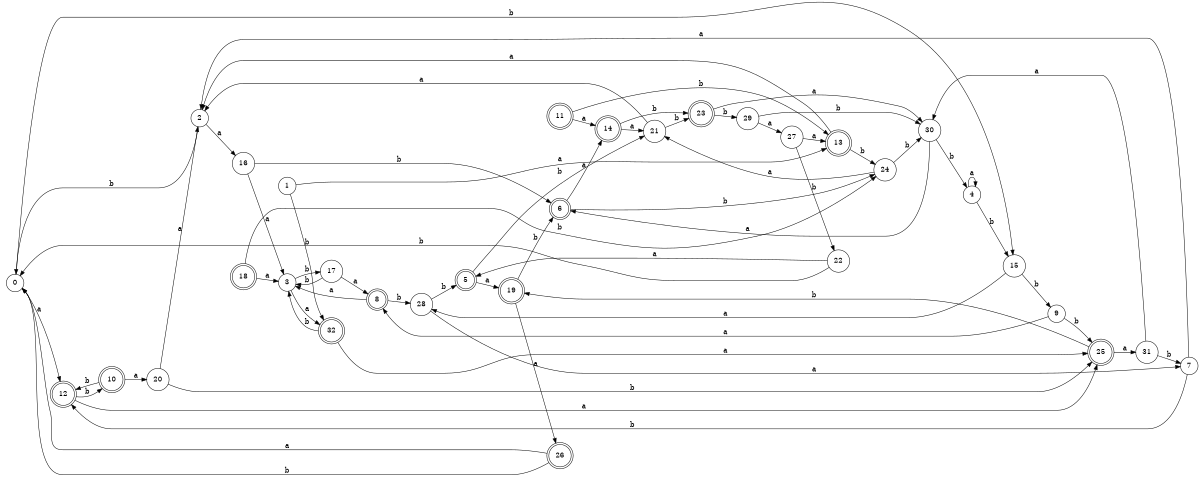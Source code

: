 digraph n27_8 {
__start0 [label="" shape="none"];

rankdir=LR;
size="8,5";

s0 [style="filled", color="black", fillcolor="white" shape="circle", label="0"];
s1 [style="filled", color="black", fillcolor="white" shape="circle", label="1"];
s2 [style="filled", color="black", fillcolor="white" shape="circle", label="2"];
s3 [style="filled", color="black", fillcolor="white" shape="circle", label="3"];
s4 [style="filled", color="black", fillcolor="white" shape="circle", label="4"];
s5 [style="rounded,filled", color="black", fillcolor="white" shape="doublecircle", label="5"];
s6 [style="rounded,filled", color="black", fillcolor="white" shape="doublecircle", label="6"];
s7 [style="filled", color="black", fillcolor="white" shape="circle", label="7"];
s8 [style="rounded,filled", color="black", fillcolor="white" shape="doublecircle", label="8"];
s9 [style="filled", color="black", fillcolor="white" shape="circle", label="9"];
s10 [style="rounded,filled", color="black", fillcolor="white" shape="doublecircle", label="10"];
s11 [style="rounded,filled", color="black", fillcolor="white" shape="doublecircle", label="11"];
s12 [style="rounded,filled", color="black", fillcolor="white" shape="doublecircle", label="12"];
s13 [style="rounded,filled", color="black", fillcolor="white" shape="doublecircle", label="13"];
s14 [style="rounded,filled", color="black", fillcolor="white" shape="doublecircle", label="14"];
s15 [style="filled", color="black", fillcolor="white" shape="circle", label="15"];
s16 [style="filled", color="black", fillcolor="white" shape="circle", label="16"];
s17 [style="filled", color="black", fillcolor="white" shape="circle", label="17"];
s18 [style="rounded,filled", color="black", fillcolor="white" shape="doublecircle", label="18"];
s19 [style="rounded,filled", color="black", fillcolor="white" shape="doublecircle", label="19"];
s20 [style="filled", color="black", fillcolor="white" shape="circle", label="20"];
s21 [style="filled", color="black", fillcolor="white" shape="circle", label="21"];
s22 [style="filled", color="black", fillcolor="white" shape="circle", label="22"];
s23 [style="rounded,filled", color="black", fillcolor="white" shape="doublecircle", label="23"];
s24 [style="filled", color="black", fillcolor="white" shape="circle", label="24"];
s25 [style="rounded,filled", color="black", fillcolor="white" shape="doublecircle", label="25"];
s26 [style="rounded,filled", color="black", fillcolor="white" shape="doublecircle", label="26"];
s27 [style="filled", color="black", fillcolor="white" shape="circle", label="27"];
s28 [style="filled", color="black", fillcolor="white" shape="circle", label="28"];
s29 [style="filled", color="black", fillcolor="white" shape="circle", label="29"];
s30 [style="filled", color="black", fillcolor="white" shape="circle", label="30"];
s31 [style="filled", color="black", fillcolor="white" shape="circle", label="31"];
s32 [style="rounded,filled", color="black", fillcolor="white" shape="doublecircle", label="32"];
s0 -> s12 [label="a"];
s0 -> s15 [label="b"];
s1 -> s13 [label="a"];
s1 -> s32 [label="b"];
s2 -> s16 [label="a"];
s2 -> s0 [label="b"];
s3 -> s32 [label="a"];
s3 -> s17 [label="b"];
s4 -> s4 [label="a"];
s4 -> s15 [label="b"];
s5 -> s19 [label="a"];
s5 -> s21 [label="b"];
s6 -> s14 [label="a"];
s6 -> s24 [label="b"];
s7 -> s2 [label="a"];
s7 -> s12 [label="b"];
s8 -> s3 [label="a"];
s8 -> s28 [label="b"];
s9 -> s8 [label="a"];
s9 -> s25 [label="b"];
s10 -> s20 [label="a"];
s10 -> s12 [label="b"];
s11 -> s14 [label="a"];
s11 -> s13 [label="b"];
s12 -> s25 [label="a"];
s12 -> s10 [label="b"];
s13 -> s2 [label="a"];
s13 -> s24 [label="b"];
s14 -> s21 [label="a"];
s14 -> s23 [label="b"];
s15 -> s28 [label="a"];
s15 -> s9 [label="b"];
s16 -> s3 [label="a"];
s16 -> s6 [label="b"];
s17 -> s8 [label="a"];
s17 -> s3 [label="b"];
s18 -> s3 [label="a"];
s18 -> s24 [label="b"];
s19 -> s26 [label="a"];
s19 -> s6 [label="b"];
s20 -> s2 [label="a"];
s20 -> s25 [label="b"];
s21 -> s2 [label="a"];
s21 -> s23 [label="b"];
s22 -> s5 [label="a"];
s22 -> s0 [label="b"];
s23 -> s30 [label="a"];
s23 -> s29 [label="b"];
s24 -> s21 [label="a"];
s24 -> s30 [label="b"];
s25 -> s31 [label="a"];
s25 -> s19 [label="b"];
s26 -> s0 [label="a"];
s26 -> s0 [label="b"];
s27 -> s13 [label="a"];
s27 -> s22 [label="b"];
s28 -> s7 [label="a"];
s28 -> s5 [label="b"];
s29 -> s27 [label="a"];
s29 -> s30 [label="b"];
s30 -> s6 [label="a"];
s30 -> s4 [label="b"];
s31 -> s30 [label="a"];
s31 -> s7 [label="b"];
s32 -> s25 [label="a"];
s32 -> s3 [label="b"];

}
